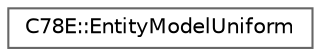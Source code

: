 digraph "Graphical Class Hierarchy"
{
 // LATEX_PDF_SIZE
  bgcolor="transparent";
  edge [fontname=Helvetica,fontsize=10,labelfontname=Helvetica,labelfontsize=10];
  node [fontname=Helvetica,fontsize=10,shape=box,height=0.2,width=0.4];
  rankdir="LR";
  Node0 [id="Node000000",label="C78E::EntityModelUniform",height=0.2,width=0.4,color="grey40", fillcolor="white", style="filled",URL="$da/d41/struct_c78_e_1_1_entity_model_uniform.html",tooltip=" "];
}
